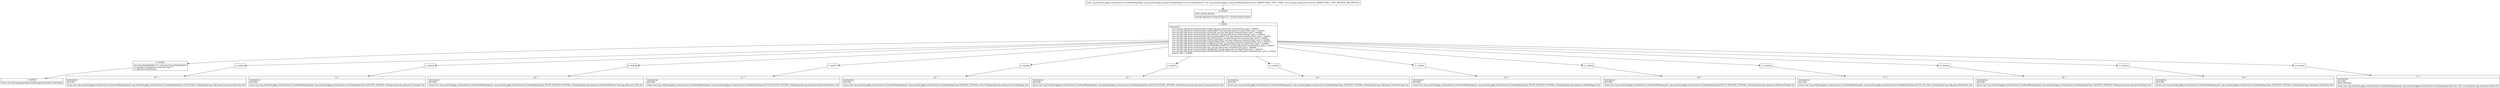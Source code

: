 digraph "CFG fororg.osmdroid.gpkg.overlay.OsmMapShapeConverter.toShape(Lmil\/nga\/wkb\/geom\/Geometry;)Lorg\/osmdroid\/gpkg\/overlay\/features\/OsmDroidMapShape;" {
Node_0 [shape=record,label="{0\:\ 0x0000|MTH_ENTER_BLOCK\l|mil.nga.wkb.geom.GeometryType r0 = r4.getGeometryType()\l}"];
Node_1 [shape=record,label="{1\:\ 0x000c|switch(r0) \{\l    case mil.nga.wkb.geom.GeometryType.POINT :mil.nga.wkb.geom.GeometryType: goto L_0x00d7;\l    case mil.nga.wkb.geom.GeometryType.LINESTRING :mil.nga.wkb.geom.GeometryType: goto L_0x00c9;\l    case mil.nga.wkb.geom.GeometryType.POLYGON :mil.nga.wkb.geom.GeometryType: goto L_0x00bb;\l    case mil.nga.wkb.geom.GeometryType.MULTIPOINT :mil.nga.wkb.geom.GeometryType: goto L_0x00ad;\l    case mil.nga.wkb.geom.GeometryType.MULTILINESTRING :mil.nga.wkb.geom.GeometryType: goto L_0x009f;\l    case mil.nga.wkb.geom.GeometryType.MULTIPOLYGON :mil.nga.wkb.geom.GeometryType: goto L_0x0091;\l    case mil.nga.wkb.geom.GeometryType.CIRCULARSTRING :mil.nga.wkb.geom.GeometryType: goto L_0x0083;\l    case mil.nga.wkb.geom.GeometryType.COMPOUNDCURVE :mil.nga.wkb.geom.GeometryType: goto L_0x0075;\l    case mil.nga.wkb.geom.GeometryType.CURVEPOLYGON :mil.nga.wkb.geom.GeometryType: goto L_0x0066;\l    case mil.nga.wkb.geom.GeometryType.POLYHEDRALSURFACE :mil.nga.wkb.geom.GeometryType: goto L_0x0057;\l    case mil.nga.wkb.geom.GeometryType.TIN :mil.nga.wkb.geom.GeometryType: goto L_0x0048;\l    case mil.nga.wkb.geom.GeometryType.TRIANGLE :mil.nga.wkb.geom.GeometryType: goto L_0x0039;\l    case mil.nga.wkb.geom.GeometryType.GEOMETRYCOLLECTION :mil.nga.wkb.geom.GeometryType: goto L_0x002a;\l    default: goto L_0x000f;\l\}\l}"];
Node_2 [shape=record,label="{2\:\ 0x000f|java.lang.StringBuilder r1 = new java.lang.StringBuilder()\lr1.append(\"Unsupported Geometry Type: \")\lr1.append(r0.getName())\l}"];
Node_3 [shape=record,label="{3\:\ 0x0029|throw new mil.nga.geopackage.GeoPackageException(r1.toString())\l}"];
Node_4 [shape=record,label="{4\:\ 0x002a}"];
Node_5 [shape=record,label="{5\:\ 0x0039}"];
Node_6 [shape=record,label="{6\:\ 0x0048}"];
Node_7 [shape=record,label="{7\:\ 0x0057}"];
Node_8 [shape=record,label="{8\:\ 0x0066}"];
Node_9 [shape=record,label="{9\:\ 0x0075}"];
Node_10 [shape=record,label="{10\:\ 0x0083}"];
Node_11 [shape=record,label="{11\:\ 0x0091}"];
Node_12 [shape=record,label="{12\:\ 0x009f}"];
Node_13 [shape=record,label="{13\:\ 0x00ad}"];
Node_14 [shape=record,label="{14\:\ 0x00bb}"];
Node_15 [shape=record,label="{15\:\ 0x00c9}"];
Node_16 [shape=record,label="{16\:\ 0x00d7}"];
Node_17 [shape=record,label="{17\:\ ?|SYNTHETIC\lRETURN\lORIG_RETURN\l|return new org.osmdroid.gpkg.overlay.features.OsmDroidMapShape(r0, org.osmdroid.gpkg.overlay.features.OsmMapShapeType.LAT_LNG, toLatLng((mil.nga.wkb.geom.Point) r4))\l}"];
Node_18 [shape=record,label="{18\:\ ?|SYNTHETIC\lRETURN\l|return new org.osmdroid.gpkg.overlay.features.OsmDroidMapShape(r0, org.osmdroid.gpkg.overlay.features.OsmMapShapeType.COLLECTION, toShapes((mil.nga.wkb.geom.GeometryCollection) r4))\l}"];
Node_19 [shape=record,label="{19\:\ ?|SYNTHETIC\lRETURN\l|return new org.osmdroid.gpkg.overlay.features.OsmDroidMapShape(r0, org.osmdroid.gpkg.overlay.features.OsmMapShapeType.POLYGON_OPTIONS, toPolygon((mil.nga.wkb.geom.Triangle) r4))\l}"];
Node_20 [shape=record,label="{20\:\ ?|SYNTHETIC\lRETURN\l|return new org.osmdroid.gpkg.overlay.features.OsmDroidMapShape(r0, org.osmdroid.gpkg.overlay.features.OsmMapShapeType.MULTI_POLYGON_OPTIONS, toPolygons((mil.nga.wkb.geom.PolyhedralSurface) (mil.nga.wkb.geom.TIN) r4))\l}"];
Node_21 [shape=record,label="{21\:\ ?|SYNTHETIC\lRETURN\l|return new org.osmdroid.gpkg.overlay.features.OsmDroidMapShape(r0, org.osmdroid.gpkg.overlay.features.OsmMapShapeType.MULTI_POLYGON_OPTIONS, toPolygons((mil.nga.wkb.geom.PolyhedralSurface) r4))\l}"];
Node_22 [shape=record,label="{22\:\ ?|SYNTHETIC\lRETURN\l|return new org.osmdroid.gpkg.overlay.features.OsmDroidMapShape(r0, org.osmdroid.gpkg.overlay.features.OsmMapShapeType.POLYGON_OPTIONS, toCurvePolygon((mil.nga.wkb.geom.CurvePolygon) r4))\l}"];
Node_23 [shape=record,label="{23\:\ ?|SYNTHETIC\lRETURN\l|return new org.osmdroid.gpkg.overlay.features.OsmDroidMapShape(r0, org.osmdroid.gpkg.overlay.features.OsmMapShapeType.MULTI_POLYLINE_OPTIONS, toPolylines((mil.nga.wkb.geom.CompoundCurve) r4))\l}"];
Node_24 [shape=record,label="{24\:\ ?|SYNTHETIC\lRETURN\l|return new org.osmdroid.gpkg.overlay.features.OsmDroidMapShape(r0, org.osmdroid.gpkg.overlay.features.OsmMapShapeType.POLYLINE_OPTIONS, toPolyline((mil.nga.wkb.geom.CircularString) r4))\l}"];
Node_25 [shape=record,label="{25\:\ ?|SYNTHETIC\lRETURN\l|return new org.osmdroid.gpkg.overlay.features.OsmDroidMapShape(r0, org.osmdroid.gpkg.overlay.features.OsmMapShapeType.MULTI_POLYGON_OPTIONS, toPolygons((mil.nga.wkb.geom.MultiPolygon) r4))\l}"];
Node_26 [shape=record,label="{26\:\ ?|SYNTHETIC\lRETURN\l|return new org.osmdroid.gpkg.overlay.features.OsmDroidMapShape(r0, org.osmdroid.gpkg.overlay.features.OsmMapShapeType.MULTI_POLYLINE_OPTIONS, toPolylines((mil.nga.wkb.geom.MultiLineString) r4))\l}"];
Node_27 [shape=record,label="{27\:\ ?|SYNTHETIC\lRETURN\l|return new org.osmdroid.gpkg.overlay.features.OsmDroidMapShape(r0, org.osmdroid.gpkg.overlay.features.OsmMapShapeType.MULTI_LAT_LNG, toLatLngs((mil.nga.wkb.geom.MultiPoint) r4))\l}"];
Node_28 [shape=record,label="{28\:\ ?|SYNTHETIC\lRETURN\l|return new org.osmdroid.gpkg.overlay.features.OsmDroidMapShape(r0, org.osmdroid.gpkg.overlay.features.OsmMapShapeType.POLYGON_OPTIONS, toPolygon((mil.nga.wkb.geom.Polygon) r4))\l}"];
Node_29 [shape=record,label="{29\:\ ?|SYNTHETIC\lRETURN\l|return new org.osmdroid.gpkg.overlay.features.OsmDroidMapShape(r0, org.osmdroid.gpkg.overlay.features.OsmMapShapeType.POLYLINE_OPTIONS, toPolyline((mil.nga.wkb.geom.LineString) r4))\l}"];
MethodNode[shape=record,label="{public org.osmdroid.gpkg.overlay.features.OsmDroidMapShape org.osmdroid.gpkg.overlay.OsmMapShapeConverter.toShape((r3v0 'this' org.osmdroid.gpkg.overlay.OsmMapShapeConverter A[IMMUTABLE_TYPE, THIS]), (r4v0 mil.nga.wkb.geom.Geometry A[IMMUTABLE_TYPE, METHOD_ARGUMENT])) }"];
MethodNode -> Node_0;
Node_0 -> Node_1;
Node_1 -> Node_2;
Node_1 -> Node_4;
Node_1 -> Node_5;
Node_1 -> Node_6;
Node_1 -> Node_7;
Node_1 -> Node_8;
Node_1 -> Node_9;
Node_1 -> Node_10;
Node_1 -> Node_11;
Node_1 -> Node_12;
Node_1 -> Node_13;
Node_1 -> Node_14;
Node_1 -> Node_15;
Node_1 -> Node_16;
Node_2 -> Node_3;
Node_4 -> Node_18;
Node_5 -> Node_19;
Node_6 -> Node_20;
Node_7 -> Node_21;
Node_8 -> Node_22;
Node_9 -> Node_23;
Node_10 -> Node_24;
Node_11 -> Node_25;
Node_12 -> Node_26;
Node_13 -> Node_27;
Node_14 -> Node_28;
Node_15 -> Node_29;
Node_16 -> Node_17;
}

